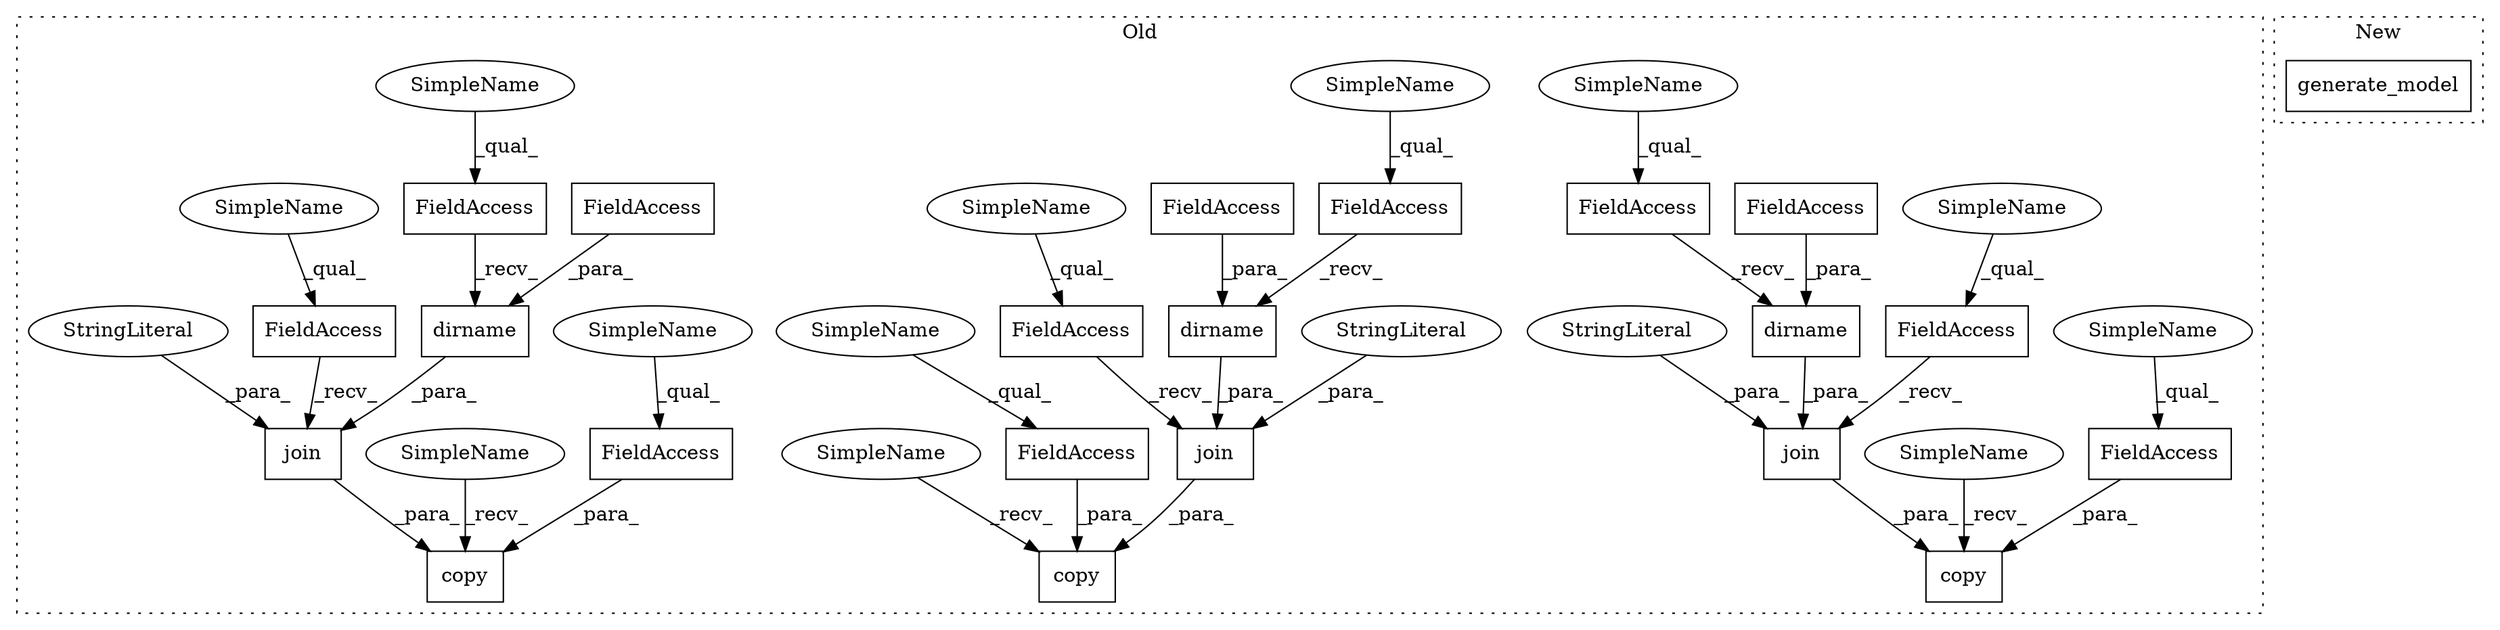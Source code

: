 digraph G {
subgraph cluster0 {
1 [label="join" a="32" s="1255,1307" l="5,1" shape="box"];
3 [label="FieldAccess" a="22" s="1247" l="7" shape="box"];
4 [label="dirname" a="32" s="1268,1284" l="8,1" shape="box"];
5 [label="FieldAccess" a="22" s="1276" l="8" shape="box"];
6 [label="StringLiteral" a="45" s="1286" l="21" shape="ellipse"];
7 [label="FieldAccess" a="22" s="1142" l="7" shape="box"];
8 [label="FieldAccess" a="22" s="1260" l="7" shape="box"];
9 [label="FieldAccess" a="22" s="1155" l="7" shape="box"];
10 [label="FieldAccess" a="22" s="1036" l="7" shape="box"];
11 [label="FieldAccess" a="22" s="1049" l="7" shape="box"];
12 [label="copy" a="32" s="1242,1326" l="5,1" shape="box"];
13 [label="FieldAccess" a="22" s="1309" l="17" shape="box"];
14 [label="FieldAccess" a="22" s="1209" l="19" shape="box"];
15 [label="FieldAccess" a="22" s="1104" l="19" shape="box"];
16 [label="join" a="32" s="1044,1102" l="5,1" shape="box"];
17 [label="copy" a="32" s="1031,1123" l="5,1" shape="box"];
18 [label="join" a="32" s="1150,1207" l="5,1" shape="box"];
19 [label="copy" a="32" s="1137,1228" l="5,1" shape="box"];
20 [label="StringLiteral" a="45" s="1181" l="26" shape="ellipse"];
21 [label="dirname" a="32" s="1057,1073" l="8,1" shape="box"];
22 [label="FieldAccess" a="22" s="1065" l="8" shape="box"];
23 [label="dirname" a="32" s="1163,1179" l="8,1" shape="box"];
24 [label="FieldAccess" a="22" s="1171" l="8" shape="box"];
25 [label="StringLiteral" a="45" s="1075" l="27" shape="ellipse"];
26 [label="SimpleName" a="42" s="1104" l="3" shape="ellipse"];
27 [label="SimpleName" a="42" s="1309" l="3" shape="ellipse"];
28 [label="SimpleName" a="42" s="1209" l="3" shape="ellipse"];
29 [label="SimpleName" a="42" s="1130" l="6" shape="ellipse"];
30 [label="SimpleName" a="42" s="1235" l="6" shape="ellipse"];
31 [label="SimpleName" a="42" s="1024" l="6" shape="ellipse"];
32 [label="SimpleName" a="42" s="1142" l="2" shape="ellipse"];
33 [label="SimpleName" a="42" s="1155" l="2" shape="ellipse"];
34 [label="SimpleName" a="42" s="1260" l="2" shape="ellipse"];
35 [label="SimpleName" a="42" s="1036" l="2" shape="ellipse"];
36 [label="SimpleName" a="42" s="1247" l="2" shape="ellipse"];
37 [label="SimpleName" a="42" s="1049" l="2" shape="ellipse"];
label = "Old";
style="dotted";
}
subgraph cluster1 {
2 [label="generate_model" a="32" s="1610" l="16" shape="box"];
label = "New";
style="dotted";
}
1 -> 12 [label="_para_"];
3 -> 1 [label="_recv_"];
4 -> 1 [label="_para_"];
5 -> 4 [label="_para_"];
6 -> 1 [label="_para_"];
7 -> 18 [label="_recv_"];
8 -> 4 [label="_recv_"];
9 -> 23 [label="_recv_"];
10 -> 16 [label="_recv_"];
11 -> 21 [label="_recv_"];
13 -> 12 [label="_para_"];
14 -> 19 [label="_para_"];
15 -> 17 [label="_para_"];
16 -> 17 [label="_para_"];
18 -> 19 [label="_para_"];
20 -> 18 [label="_para_"];
21 -> 16 [label="_para_"];
22 -> 21 [label="_para_"];
23 -> 18 [label="_para_"];
24 -> 23 [label="_para_"];
25 -> 16 [label="_para_"];
26 -> 15 [label="_qual_"];
27 -> 13 [label="_qual_"];
28 -> 14 [label="_qual_"];
29 -> 19 [label="_recv_"];
30 -> 12 [label="_recv_"];
31 -> 17 [label="_recv_"];
32 -> 7 [label="_qual_"];
33 -> 9 [label="_qual_"];
34 -> 8 [label="_qual_"];
35 -> 10 [label="_qual_"];
36 -> 3 [label="_qual_"];
37 -> 11 [label="_qual_"];
}